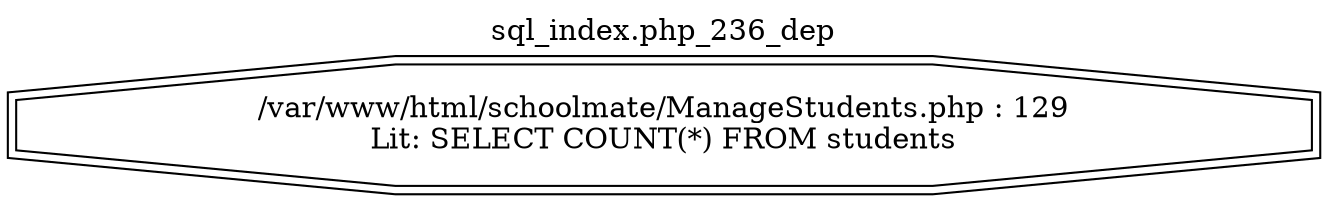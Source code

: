 digraph cfg {
  label="sql_index.php_236_dep";
  labelloc=t;
  n1 [shape=doubleoctagon, label="/var/www/html/schoolmate/ManageStudents.php : 129\nLit: SELECT COUNT(*) FROM students\n"];
}
